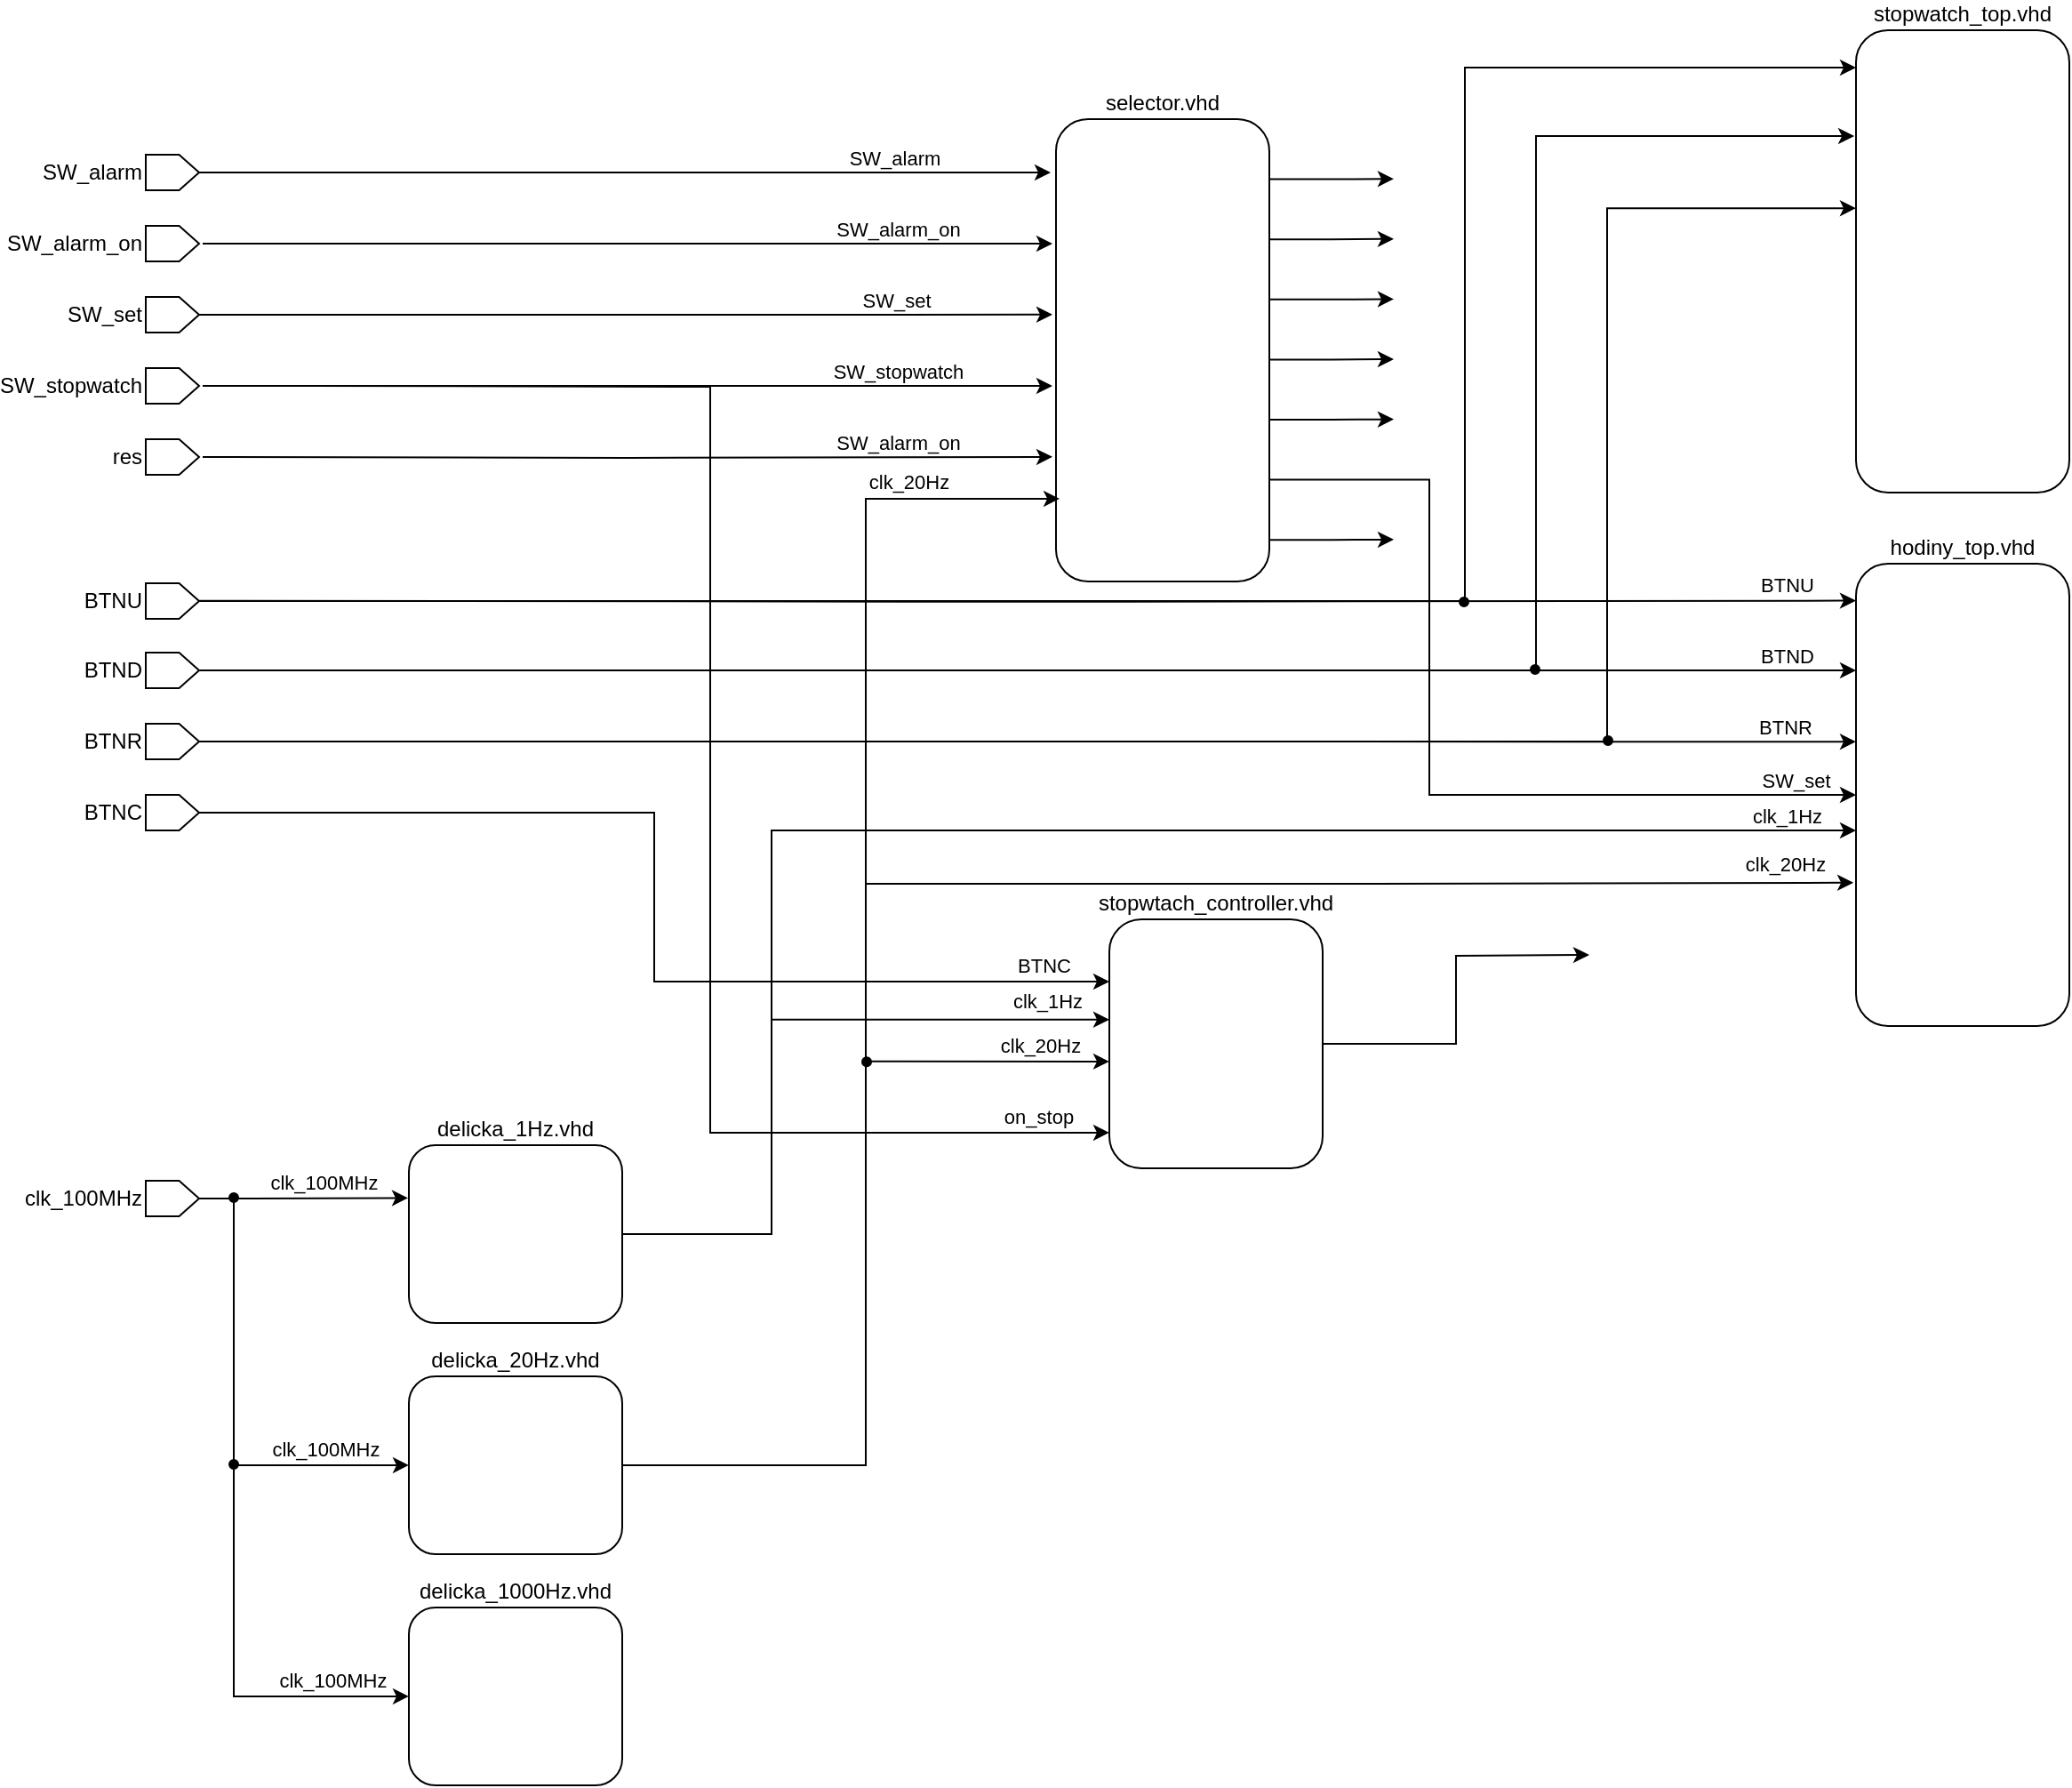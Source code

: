 <mxfile version="26.2.14">
  <diagram name="Stránka-1" id="6IYmH3vZXzoMS6z070A-">
    <mxGraphModel dx="2084" dy="1070" grid="1" gridSize="10" guides="1" tooltips="1" connect="1" arrows="1" fold="1" page="1" pageScale="1" pageWidth="4681" pageHeight="3300" math="0" shadow="0">
      <root>
        <mxCell id="0" />
        <mxCell id="1" parent="0" />
        <mxCell id="36OmqHHkkfrBLUeKTCVV-122" style="edgeStyle=orthogonalEdgeStyle;rounded=0;orthogonalLoop=1;jettySize=auto;html=1;exitX=1;exitY=0.13;exitDx=0;exitDy=0;exitPerimeter=0;" edge="1" parent="1" source="36OmqHHkkfrBLUeKTCVV-3">
          <mxGeometry relative="1" as="geometry">
            <mxPoint x="840" y="133.571" as="targetPoint" />
          </mxGeometry>
        </mxCell>
        <mxCell id="36OmqHHkkfrBLUeKTCVV-123" style="edgeStyle=orthogonalEdgeStyle;rounded=0;orthogonalLoop=1;jettySize=auto;html=1;exitX=1;exitY=0.26;exitDx=0;exitDy=0;exitPerimeter=0;" edge="1" parent="1" source="36OmqHHkkfrBLUeKTCVV-3">
          <mxGeometry relative="1" as="geometry">
            <mxPoint x="840" y="167.381" as="targetPoint" />
          </mxGeometry>
        </mxCell>
        <mxCell id="36OmqHHkkfrBLUeKTCVV-124" style="edgeStyle=orthogonalEdgeStyle;rounded=0;orthogonalLoop=1;jettySize=auto;html=1;exitX=1;exitY=0.39;exitDx=0;exitDy=0;exitPerimeter=0;" edge="1" parent="1" source="36OmqHHkkfrBLUeKTCVV-3">
          <mxGeometry relative="1" as="geometry">
            <mxPoint x="840" y="201.19" as="targetPoint" />
          </mxGeometry>
        </mxCell>
        <mxCell id="36OmqHHkkfrBLUeKTCVV-125" style="edgeStyle=orthogonalEdgeStyle;rounded=0;orthogonalLoop=1;jettySize=auto;html=1;exitX=1;exitY=0.52;exitDx=0;exitDy=0;exitPerimeter=0;" edge="1" parent="1" source="36OmqHHkkfrBLUeKTCVV-3">
          <mxGeometry relative="1" as="geometry">
            <mxPoint x="840" y="235" as="targetPoint" />
          </mxGeometry>
        </mxCell>
        <mxCell id="36OmqHHkkfrBLUeKTCVV-126" style="edgeStyle=orthogonalEdgeStyle;rounded=0;orthogonalLoop=1;jettySize=auto;html=1;exitX=1;exitY=0.65;exitDx=0;exitDy=0;exitPerimeter=0;" edge="1" parent="1" source="36OmqHHkkfrBLUeKTCVV-3">
          <mxGeometry relative="1" as="geometry">
            <mxPoint x="840" y="268.81" as="targetPoint" />
          </mxGeometry>
        </mxCell>
        <mxCell id="36OmqHHkkfrBLUeKTCVV-127" style="edgeStyle=orthogonalEdgeStyle;rounded=0;orthogonalLoop=1;jettySize=auto;html=1;exitX=1;exitY=0.78;exitDx=0;exitDy=0;exitPerimeter=0;entryX=0;entryY=0.5;entryDx=0;entryDy=0;" edge="1" parent="1" source="36OmqHHkkfrBLUeKTCVV-3" target="36OmqHHkkfrBLUeKTCVV-74">
          <mxGeometry relative="1" as="geometry">
            <mxPoint x="860" y="480" as="targetPoint" />
            <Array as="points">
              <mxPoint x="860" y="303" />
              <mxPoint x="860" y="480" />
            </Array>
          </mxGeometry>
        </mxCell>
        <mxCell id="36OmqHHkkfrBLUeKTCVV-129" value="SW_set" style="edgeLabel;html=1;align=center;verticalAlign=bottom;resizable=0;points=[];labelPosition=center;verticalLabelPosition=top;" vertex="1" connectable="0" parent="36OmqHHkkfrBLUeKTCVV-127">
          <mxGeometry x="0.866" relative="1" as="geometry">
            <mxPoint as="offset" />
          </mxGeometry>
        </mxCell>
        <mxCell id="36OmqHHkkfrBLUeKTCVV-128" style="edgeStyle=orthogonalEdgeStyle;rounded=0;orthogonalLoop=1;jettySize=auto;html=1;exitX=1;exitY=0.91;exitDx=0;exitDy=0;exitPerimeter=0;" edge="1" parent="1" source="36OmqHHkkfrBLUeKTCVV-3">
          <mxGeometry relative="1" as="geometry">
            <mxPoint x="840" y="336.429" as="targetPoint" />
          </mxGeometry>
        </mxCell>
        <mxCell id="36OmqHHkkfrBLUeKTCVV-3" value="selector.vhd" style="rounded=1;labelPosition=center;verticalLabelPosition=top;align=center;verticalAlign=bottom;whiteSpace=wrap;fontColor=default;spacingTop=0;spacingLeft=0;spacingBottom=0;movable=1;resizable=1;rotatable=1;deletable=1;editable=1;locked=0;connectable=1;points=[[0,0.25,0,0,0],[0,0.5,0,0,0],[0,0.75,0,0,0],[0.25,0,0,0,0],[0.25,1,0,0,0],[0.5,0,0,0,0],[0.5,1,0,0,0],[0.75,0,0,0,0],[0.78,1,0,0,0],[1,0.13,0,0,0],[1,0.26,0,0,0],[1,0.39,0,0,0],[1,0.52,0,0,0],[1,0.65,0,0,0],[1,0.78,0,0,0],[1,0.91,0,0,0]];" vertex="1" parent="1">
          <mxGeometry x="650" y="100" width="120" height="260" as="geometry" />
        </mxCell>
        <mxCell id="36OmqHHkkfrBLUeKTCVV-5" value="SW_alarm" style="shape=offPageConnector;whiteSpace=wrap;html=1;direction=north;labelPosition=left;verticalLabelPosition=middle;align=right;verticalAlign=middle;" vertex="1" parent="1">
          <mxGeometry x="138" y="120" width="30" height="20" as="geometry" />
        </mxCell>
        <mxCell id="36OmqHHkkfrBLUeKTCVV-6" style="edgeStyle=orthogonalEdgeStyle;rounded=0;orthogonalLoop=1;jettySize=auto;html=1;labelPosition=left;verticalLabelPosition=top;align=right;verticalAlign=bottom;" edge="1" parent="1" source="36OmqHHkkfrBLUeKTCVV-5">
          <mxGeometry relative="1" as="geometry">
            <mxPoint x="647" y="130" as="targetPoint" />
          </mxGeometry>
        </mxCell>
        <mxCell id="36OmqHHkkfrBLUeKTCVV-12" value="SW_alarm" style="edgeLabel;html=1;align=center;verticalAlign=bottom;resizable=0;points=[];labelPosition=center;verticalLabelPosition=top;" vertex="1" connectable="0" parent="36OmqHHkkfrBLUeKTCVV-6">
          <mxGeometry x="0.625" relative="1" as="geometry">
            <mxPoint x="2" as="offset" />
          </mxGeometry>
        </mxCell>
        <mxCell id="36OmqHHkkfrBLUeKTCVV-7" value="&lt;div&gt;SW_alarm_on&lt;/div&gt;" style="shape=offPageConnector;whiteSpace=wrap;html=1;direction=north;labelPosition=left;verticalLabelPosition=middle;align=right;verticalAlign=middle;" vertex="1" parent="1">
          <mxGeometry x="138" y="160" width="30" height="20" as="geometry" />
        </mxCell>
        <mxCell id="36OmqHHkkfrBLUeKTCVV-9" value="&lt;div&gt;SW_set&lt;/div&gt;" style="shape=offPageConnector;whiteSpace=wrap;html=1;direction=north;labelPosition=left;verticalLabelPosition=middle;align=right;verticalAlign=middle;" vertex="1" parent="1">
          <mxGeometry x="138" y="200" width="30" height="20" as="geometry" />
        </mxCell>
        <mxCell id="36OmqHHkkfrBLUeKTCVV-62" style="edgeStyle=orthogonalEdgeStyle;rounded=0;orthogonalLoop=1;jettySize=auto;html=1;exitX=0.5;exitY=1;exitDx=0;exitDy=0;entryX=0;entryY=0.857;entryDx=0;entryDy=0;entryPerimeter=0;" edge="1" parent="1" target="36OmqHHkkfrBLUeKTCVV-52">
          <mxGeometry relative="1" as="geometry">
            <mxPoint x="422" y="450" as="targetPoint" />
            <mxPoint x="230" y="250" as="sourcePoint" />
          </mxGeometry>
        </mxCell>
        <mxCell id="36OmqHHkkfrBLUeKTCVV-73" value="&lt;div&gt;on_stop&lt;/div&gt;" style="edgeLabel;html=1;align=center;verticalAlign=bottom;resizable=0;points=[];labelPosition=center;verticalLabelPosition=top;" vertex="1" connectable="0" parent="36OmqHHkkfrBLUeKTCVV-62">
          <mxGeometry x="0.917" y="-1" relative="1" as="geometry">
            <mxPoint x="-4" y="-1" as="offset" />
          </mxGeometry>
        </mxCell>
        <mxCell id="36OmqHHkkfrBLUeKTCVV-10" value="&lt;div&gt;SW_stopwatch&lt;/div&gt;" style="shape=offPageConnector;whiteSpace=wrap;html=1;direction=north;labelPosition=left;verticalLabelPosition=middle;align=right;verticalAlign=middle;" vertex="1" parent="1">
          <mxGeometry x="138" y="240" width="30" height="20" as="geometry" />
        </mxCell>
        <mxCell id="36OmqHHkkfrBLUeKTCVV-11" value="res" style="shape=offPageConnector;whiteSpace=wrap;html=1;direction=north;labelPosition=left;verticalLabelPosition=middle;align=right;verticalAlign=middle;" vertex="1" parent="1">
          <mxGeometry x="138" y="280" width="30" height="20" as="geometry" />
        </mxCell>
        <mxCell id="36OmqHHkkfrBLUeKTCVV-13" style="edgeStyle=orthogonalEdgeStyle;rounded=0;orthogonalLoop=1;jettySize=auto;html=1;" edge="1" parent="1">
          <mxGeometry relative="1" as="geometry">
            <mxPoint x="170" y="170" as="sourcePoint" />
            <mxPoint x="648" y="170" as="targetPoint" />
            <Array as="points">
              <mxPoint x="647" y="170" />
            </Array>
          </mxGeometry>
        </mxCell>
        <mxCell id="36OmqHHkkfrBLUeKTCVV-14" value="&lt;div&gt;SW_alarm_on&lt;/div&gt;" style="edgeLabel;html=1;align=center;verticalAlign=bottom;resizable=0;points=[];labelPosition=center;verticalLabelPosition=top;" vertex="1" connectable="0" parent="36OmqHHkkfrBLUeKTCVV-13">
          <mxGeometry x="0.625" relative="1" as="geometry">
            <mxPoint x="2" as="offset" />
          </mxGeometry>
        </mxCell>
        <mxCell id="36OmqHHkkfrBLUeKTCVV-17" style="edgeStyle=orthogonalEdgeStyle;rounded=0;orthogonalLoop=1;jettySize=auto;html=1;" edge="1" parent="1">
          <mxGeometry relative="1" as="geometry">
            <mxPoint x="170" y="250" as="sourcePoint" />
            <mxPoint x="648" y="250" as="targetPoint" />
            <Array as="points">
              <mxPoint x="470" y="250" />
              <mxPoint x="534" y="250" />
              <mxPoint x="648" y="250" />
            </Array>
          </mxGeometry>
        </mxCell>
        <mxCell id="36OmqHHkkfrBLUeKTCVV-18" value="SW_stopwatch" style="edgeLabel;html=1;align=center;verticalAlign=bottom;resizable=0;points=[];labelPosition=center;verticalLabelPosition=top;" vertex="1" connectable="0" parent="36OmqHHkkfrBLUeKTCVV-17">
          <mxGeometry x="0.625" relative="1" as="geometry">
            <mxPoint x="2" as="offset" />
          </mxGeometry>
        </mxCell>
        <mxCell id="36OmqHHkkfrBLUeKTCVV-19" style="edgeStyle=orthogonalEdgeStyle;rounded=0;orthogonalLoop=1;jettySize=auto;html=1;entryX=-0.003;entryY=0.698;entryDx=0;entryDy=0;entryPerimeter=0;" edge="1" parent="1">
          <mxGeometry relative="1" as="geometry">
            <mxPoint x="170" y="290" as="sourcePoint" />
            <mxPoint x="648" y="289.93" as="targetPoint" />
          </mxGeometry>
        </mxCell>
        <mxCell id="36OmqHHkkfrBLUeKTCVV-20" value="&lt;div&gt;SW_alarm_on&lt;/div&gt;" style="edgeLabel;html=1;align=center;verticalAlign=bottom;resizable=0;points=[];labelPosition=center;verticalLabelPosition=top;" vertex="1" connectable="0" parent="36OmqHHkkfrBLUeKTCVV-19">
          <mxGeometry x="0.625" relative="1" as="geometry">
            <mxPoint x="2" as="offset" />
          </mxGeometry>
        </mxCell>
        <mxCell id="36OmqHHkkfrBLUeKTCVV-21" style="edgeStyle=orthogonalEdgeStyle;rounded=0;orthogonalLoop=1;jettySize=auto;html=1;entryX=-0.003;entryY=0.698;entryDx=0;entryDy=0;entryPerimeter=0;exitX=0.5;exitY=1;exitDx=0;exitDy=0;" edge="1" parent="1" source="36OmqHHkkfrBLUeKTCVV-9">
          <mxGeometry relative="1" as="geometry">
            <mxPoint x="418" y="209.55" as="sourcePoint" />
            <mxPoint x="648" y="209.93" as="targetPoint" />
          </mxGeometry>
        </mxCell>
        <mxCell id="36OmqHHkkfrBLUeKTCVV-22" value="&lt;div&gt;SW_set&lt;/div&gt;" style="edgeLabel;html=1;align=center;verticalAlign=bottom;resizable=0;points=[];labelPosition=center;verticalLabelPosition=top;" vertex="1" connectable="0" parent="36OmqHHkkfrBLUeKTCVV-21">
          <mxGeometry x="0.625" relative="1" as="geometry">
            <mxPoint x="2" as="offset" />
          </mxGeometry>
        </mxCell>
        <mxCell id="36OmqHHkkfrBLUeKTCVV-27" value="clk_100MHz" style="shape=offPageConnector;whiteSpace=wrap;html=1;direction=north;labelPosition=left;verticalLabelPosition=middle;align=right;verticalAlign=middle;" vertex="1" parent="1">
          <mxGeometry x="138" y="697" width="30" height="20" as="geometry" />
        </mxCell>
        <mxCell id="36OmqHHkkfrBLUeKTCVV-84" style="edgeStyle=orthogonalEdgeStyle;rounded=0;orthogonalLoop=1;jettySize=auto;html=1;entryX=-0.001;entryY=0.403;entryDx=0;entryDy=0;entryPerimeter=0;exitX=1;exitY=0.5;exitDx=0;exitDy=0;" edge="1" parent="1">
          <mxGeometry relative="1" as="geometry">
            <mxPoint x="680.0" y="606.42" as="targetPoint" />
            <mxPoint x="406.12" y="727" as="sourcePoint" />
            <Array as="points">
              <mxPoint x="490" y="727" />
              <mxPoint x="490" y="606" />
            </Array>
          </mxGeometry>
        </mxCell>
        <mxCell id="36OmqHHkkfrBLUeKTCVV-85" value="clk_1Hz" style="edgeLabel;html=1;align=center;verticalAlign=bottom;resizable=0;points=[];labelPosition=center;verticalLabelPosition=top;" vertex="1" connectable="0" parent="36OmqHHkkfrBLUeKTCVV-84">
          <mxGeometry x="0.82" y="2" relative="1" as="geometry">
            <mxPoint as="offset" />
          </mxGeometry>
        </mxCell>
        <mxCell id="36OmqHHkkfrBLUeKTCVV-131" style="edgeStyle=orthogonalEdgeStyle;rounded=0;orthogonalLoop=1;jettySize=auto;html=1;exitX=1;exitY=0.5;exitDx=0;exitDy=0;entryX=0;entryY=0.577;entryDx=0;entryDy=0;entryPerimeter=0;" edge="1" parent="1" source="36OmqHHkkfrBLUeKTCVV-30" target="36OmqHHkkfrBLUeKTCVV-74">
          <mxGeometry relative="1" as="geometry">
            <mxPoint x="610" y="500" as="targetPoint" />
            <Array as="points">
              <mxPoint x="490" y="727" />
              <mxPoint x="490" y="500" />
            </Array>
          </mxGeometry>
        </mxCell>
        <mxCell id="36OmqHHkkfrBLUeKTCVV-132" value="clk_1Hz" style="edgeLabel;html=1;align=center;verticalAlign=bottom;resizable=0;points=[];labelPosition=center;verticalLabelPosition=top;" vertex="1" connectable="0" parent="36OmqHHkkfrBLUeKTCVV-131">
          <mxGeometry x="0.89" y="-3" relative="1" as="geometry">
            <mxPoint x="11" y="-3" as="offset" />
          </mxGeometry>
        </mxCell>
        <mxCell id="36OmqHHkkfrBLUeKTCVV-30" value="delicka_1Hz.vhd" style="rounded=1;whiteSpace=wrap;html=1;labelPosition=center;verticalLabelPosition=top;align=center;verticalAlign=bottom;" vertex="1" parent="1">
          <mxGeometry x="286" y="677" width="120" height="100" as="geometry" />
        </mxCell>
        <mxCell id="36OmqHHkkfrBLUeKTCVV-33" style="edgeStyle=orthogonalEdgeStyle;rounded=0;orthogonalLoop=1;jettySize=auto;html=1;exitX=0.5;exitY=1;exitDx=0;exitDy=0;entryX=-0.004;entryY=0.297;entryDx=0;entryDy=0;entryPerimeter=0;" edge="1" parent="1" source="36OmqHHkkfrBLUeKTCVV-27" target="36OmqHHkkfrBLUeKTCVV-30">
          <mxGeometry relative="1" as="geometry">
            <Array as="points">
              <mxPoint x="198" y="707" />
            </Array>
          </mxGeometry>
        </mxCell>
        <mxCell id="36OmqHHkkfrBLUeKTCVV-34" value="clk_100MHz" style="edgeLabel;html=1;align=center;verticalAlign=bottom;resizable=0;points=[];labelPosition=center;verticalLabelPosition=top;" vertex="1" connectable="0" parent="36OmqHHkkfrBLUeKTCVV-33">
          <mxGeometry x="0.576" relative="1" as="geometry">
            <mxPoint x="-23" as="offset" />
          </mxGeometry>
        </mxCell>
        <mxCell id="36OmqHHkkfrBLUeKTCVV-56" style="edgeStyle=orthogonalEdgeStyle;rounded=0;orthogonalLoop=1;jettySize=auto;html=1;entryX=-0.008;entryY=0.821;entryDx=0;entryDy=0;entryPerimeter=0;" edge="1" parent="1">
          <mxGeometry relative="1" as="geometry">
            <mxPoint x="652.04" y="313.46" as="targetPoint" />
            <mxPoint x="409" y="857" as="sourcePoint" />
            <Array as="points">
              <mxPoint x="543" y="857" />
              <mxPoint x="543" y="314" />
            </Array>
          </mxGeometry>
        </mxCell>
        <mxCell id="36OmqHHkkfrBLUeKTCVV-58" value="clk_20Hz" style="edgeLabel;html=1;align=center;verticalAlign=bottom;resizable=0;points=[];labelPosition=center;verticalLabelPosition=top;" vertex="1" connectable="0" parent="36OmqHHkkfrBLUeKTCVV-56">
          <mxGeometry x="0.783" y="1" relative="1" as="geometry">
            <mxPoint as="offset" />
          </mxGeometry>
        </mxCell>
        <mxCell id="36OmqHHkkfrBLUeKTCVV-133" style="edgeStyle=orthogonalEdgeStyle;rounded=0;orthogonalLoop=1;jettySize=auto;html=1;exitX=1;exitY=0.5;exitDx=0;exitDy=0;entryX=-0.012;entryY=0.69;entryDx=0;entryDy=0;entryPerimeter=0;" edge="1" parent="1" target="36OmqHHkkfrBLUeKTCVV-74">
          <mxGeometry relative="1" as="geometry">
            <mxPoint x="850" y="530" as="targetPoint" />
            <mxPoint x="409" y="857" as="sourcePoint" />
            <Array as="points">
              <mxPoint x="543" y="857" />
              <mxPoint x="543" y="530" />
              <mxPoint x="830" y="530" />
            </Array>
          </mxGeometry>
        </mxCell>
        <mxCell id="36OmqHHkkfrBLUeKTCVV-134" value="&lt;div&gt;clk_20Hz&lt;/div&gt;" style="edgeLabel;html=1;align=center;verticalAlign=bottom;resizable=0;points=[];labelPosition=center;verticalLabelPosition=top;" vertex="1" connectable="0" parent="36OmqHHkkfrBLUeKTCVV-133">
          <mxGeometry x="0.924" y="2" relative="1" as="geometry">
            <mxPoint as="offset" />
          </mxGeometry>
        </mxCell>
        <mxCell id="36OmqHHkkfrBLUeKTCVV-35" value="&lt;div&gt;delicka_20Hz.vhd&lt;/div&gt;" style="rounded=1;whiteSpace=wrap;html=1;labelPosition=center;verticalLabelPosition=top;align=center;verticalAlign=bottom;" vertex="1" parent="1">
          <mxGeometry x="286" y="807" width="120" height="100" as="geometry" />
        </mxCell>
        <mxCell id="36OmqHHkkfrBLUeKTCVV-36" value="&lt;div&gt;delicka_1000Hz.vhd&lt;/div&gt;" style="rounded=1;whiteSpace=wrap;html=1;labelPosition=center;verticalLabelPosition=top;align=center;verticalAlign=bottom;" vertex="1" parent="1">
          <mxGeometry x="286" y="937" width="120" height="100" as="geometry" />
        </mxCell>
        <mxCell id="36OmqHHkkfrBLUeKTCVV-40" value="" style="edgeStyle=orthogonalEdgeStyle;rounded=0;orthogonalLoop=1;jettySize=auto;html=1;entryX=-0.004;entryY=0.297;entryDx=0;entryDy=0;entryPerimeter=0;" edge="1" parent="1" source="36OmqHHkkfrBLUeKTCVV-47">
          <mxGeometry relative="1" as="geometry">
            <mxPoint x="188" y="707" as="sourcePoint" />
            <mxPoint x="286" y="856.97" as="targetPoint" />
            <Array as="points">
              <mxPoint x="188" y="857" />
              <mxPoint x="188" y="857" />
              <mxPoint x="188" y="857" />
            </Array>
          </mxGeometry>
        </mxCell>
        <mxCell id="36OmqHHkkfrBLUeKTCVV-41" value="clk_100MHz" style="edgeLabel;html=1;align=center;verticalAlign=bottom;resizable=0;points=[];labelPosition=center;verticalLabelPosition=top;" vertex="1" connectable="0" parent="36OmqHHkkfrBLUeKTCVV-40">
          <mxGeometry x="0.576" relative="1" as="geometry">
            <mxPoint x="5" as="offset" />
          </mxGeometry>
        </mxCell>
        <mxCell id="36OmqHHkkfrBLUeKTCVV-42" value="" style="edgeStyle=orthogonalEdgeStyle;rounded=0;orthogonalLoop=1;jettySize=auto;html=1;entryX=-0.004;entryY=0.297;entryDx=0;entryDy=0;entryPerimeter=0;" edge="1" parent="1" source="36OmqHHkkfrBLUeKTCVV-44">
          <mxGeometry relative="1" as="geometry">
            <mxPoint x="188" y="837" as="sourcePoint" />
            <mxPoint x="286" y="986.97" as="targetPoint" />
            <Array as="points">
              <mxPoint x="188" y="987" />
              <mxPoint x="188" y="987" />
              <mxPoint x="188" y="987" />
            </Array>
          </mxGeometry>
        </mxCell>
        <mxCell id="36OmqHHkkfrBLUeKTCVV-43" value="clk_100MHz" style="edgeLabel;html=1;align=center;verticalAlign=bottom;resizable=0;points=[];labelPosition=center;verticalLabelPosition=top;" vertex="1" connectable="0" parent="36OmqHHkkfrBLUeKTCVV-42">
          <mxGeometry x="0.576" relative="1" as="geometry">
            <mxPoint x="5" as="offset" />
          </mxGeometry>
        </mxCell>
        <mxCell id="36OmqHHkkfrBLUeKTCVV-44" value="" style="ellipse;whiteSpace=wrap;html=1;aspect=fixed;fillColor=#000000;strokeColor=#000000;fillStyle=solid;" vertex="1" parent="1">
          <mxGeometry x="185" y="854" width="5" height="5" as="geometry" />
        </mxCell>
        <mxCell id="36OmqHHkkfrBLUeKTCVV-47" value="" style="ellipse;whiteSpace=wrap;html=1;aspect=fixed;fillColor=#000000;strokeColor=#000000;fillStyle=solid;" vertex="1" parent="1">
          <mxGeometry x="185" y="704" width="5" height="5" as="geometry" />
        </mxCell>
        <mxCell id="36OmqHHkkfrBLUeKTCVV-121" style="edgeStyle=orthogonalEdgeStyle;rounded=0;orthogonalLoop=1;jettySize=auto;html=1;" edge="1" parent="1" source="36OmqHHkkfrBLUeKTCVV-52">
          <mxGeometry relative="1" as="geometry">
            <mxPoint x="950" y="570" as="targetPoint" />
          </mxGeometry>
        </mxCell>
        <mxCell id="36OmqHHkkfrBLUeKTCVV-52" value="stopwtach_controller.vhd" style="rounded=1;whiteSpace=wrap;html=1;labelPosition=center;verticalLabelPosition=top;align=center;verticalAlign=bottom;" vertex="1" parent="1">
          <mxGeometry x="680" y="550" width="120" height="140" as="geometry" />
        </mxCell>
        <mxCell id="36OmqHHkkfrBLUeKTCVV-53" value="BTNC" style="shape=offPageConnector;whiteSpace=wrap;html=1;direction=north;labelPosition=left;verticalLabelPosition=middle;align=right;verticalAlign=middle;" vertex="1" parent="1">
          <mxGeometry x="138" y="480" width="30" height="20" as="geometry" />
        </mxCell>
        <mxCell id="36OmqHHkkfrBLUeKTCVV-54" style="edgeStyle=orthogonalEdgeStyle;rounded=0;orthogonalLoop=1;jettySize=auto;html=1;exitX=0.5;exitY=1;exitDx=0;exitDy=0;entryX=0;entryY=0.25;entryDx=0;entryDy=0;" edge="1" parent="1" source="36OmqHHkkfrBLUeKTCVV-53" target="36OmqHHkkfrBLUeKTCVV-52">
          <mxGeometry relative="1" as="geometry">
            <mxPoint x="600" y="490" as="targetPoint" />
          </mxGeometry>
        </mxCell>
        <mxCell id="36OmqHHkkfrBLUeKTCVV-70" value="BTNC" style="edgeLabel;html=1;align=center;verticalAlign=bottom;resizable=0;points=[];labelPosition=center;verticalLabelPosition=top;" vertex="1" connectable="0" parent="36OmqHHkkfrBLUeKTCVV-54">
          <mxGeometry x="0.878" y="1" relative="1" as="geometry">
            <mxPoint as="offset" />
          </mxGeometry>
        </mxCell>
        <mxCell id="36OmqHHkkfrBLUeKTCVV-64" value="" style="ellipse;whiteSpace=wrap;html=1;aspect=fixed;fillColor=#000000;strokeColor=#000000;fillStyle=solid;" vertex="1" parent="1">
          <mxGeometry x="541" y="627.58" width="5" height="5" as="geometry" />
        </mxCell>
        <mxCell id="36OmqHHkkfrBLUeKTCVV-92" style="edgeStyle=orthogonalEdgeStyle;rounded=0;orthogonalLoop=1;jettySize=auto;html=1;exitX=0.5;exitY=1;exitDx=0;exitDy=0;entryX=0;entryY=0.385;entryDx=0;entryDy=0;entryPerimeter=0;" edge="1" parent="1" source="36OmqHHkkfrBLUeKTCVV-75" target="36OmqHHkkfrBLUeKTCVV-74">
          <mxGeometry relative="1" as="geometry">
            <mxPoint x="1040" y="450" as="targetPoint" />
            <Array as="points" />
          </mxGeometry>
        </mxCell>
        <mxCell id="36OmqHHkkfrBLUeKTCVV-93" value="BTNR" style="edgeLabel;html=1;align=center;verticalAlign=bottom;resizable=0;points=[];labelPosition=center;verticalLabelPosition=top;" vertex="1" connectable="0" parent="36OmqHHkkfrBLUeKTCVV-92">
          <mxGeometry x="0.92" relative="1" as="geometry">
            <mxPoint x="-3" as="offset" />
          </mxGeometry>
        </mxCell>
        <mxCell id="36OmqHHkkfrBLUeKTCVV-114" style="edgeStyle=orthogonalEdgeStyle;rounded=0;orthogonalLoop=1;jettySize=auto;html=1;entryX=0;entryY=0.385;entryDx=0;entryDy=0;entryPerimeter=0;" edge="1" parent="1" source="36OmqHHkkfrBLUeKTCVV-75" target="36OmqHHkkfrBLUeKTCVV-103">
          <mxGeometry relative="1" as="geometry">
            <mxPoint x="960" y="150" as="targetPoint" />
            <Array as="points">
              <mxPoint x="960" y="450" />
              <mxPoint x="960" y="150" />
            </Array>
          </mxGeometry>
        </mxCell>
        <mxCell id="36OmqHHkkfrBLUeKTCVV-75" value="BTNR" style="shape=offPageConnector;whiteSpace=wrap;html=1;direction=north;labelPosition=left;verticalLabelPosition=middle;align=right;verticalAlign=middle;" vertex="1" parent="1">
          <mxGeometry x="138" y="440" width="30" height="20" as="geometry" />
        </mxCell>
        <mxCell id="36OmqHHkkfrBLUeKTCVV-88" style="edgeStyle=orthogonalEdgeStyle;rounded=0;orthogonalLoop=1;jettySize=auto;html=1;exitX=0.5;exitY=1;exitDx=0;exitDy=0;" edge="1" parent="1" source="36OmqHHkkfrBLUeKTCVV-76">
          <mxGeometry relative="1" as="geometry">
            <mxPoint x="1100" y="410" as="targetPoint" />
            <Array as="points">
              <mxPoint x="1099" y="410" />
            </Array>
          </mxGeometry>
        </mxCell>
        <mxCell id="36OmqHHkkfrBLUeKTCVV-90" value="BTND" style="edgeLabel;html=1;align=center;verticalAlign=bottom;resizable=0;points=[];labelPosition=center;verticalLabelPosition=top;" vertex="1" connectable="0" parent="36OmqHHkkfrBLUeKTCVV-88">
          <mxGeometry x="0.915" y="-2" relative="1" as="geometry">
            <mxPoint y="-2" as="offset" />
          </mxGeometry>
        </mxCell>
        <mxCell id="36OmqHHkkfrBLUeKTCVV-112" style="edgeStyle=orthogonalEdgeStyle;rounded=0;orthogonalLoop=1;jettySize=auto;html=1;entryX=-0.008;entryY=0.229;entryDx=0;entryDy=0;entryPerimeter=0;" edge="1" parent="1" source="36OmqHHkkfrBLUeKTCVV-76" target="36OmqHHkkfrBLUeKTCVV-103">
          <mxGeometry relative="1" as="geometry">
            <mxPoint x="1000" y="109.286" as="targetPoint" />
            <Array as="points">
              <mxPoint x="920" y="410" />
              <mxPoint x="920" y="110" />
            </Array>
          </mxGeometry>
        </mxCell>
        <mxCell id="36OmqHHkkfrBLUeKTCVV-76" value="&lt;div&gt;BTND&lt;/div&gt;" style="shape=offPageConnector;whiteSpace=wrap;html=1;direction=north;labelPosition=left;verticalLabelPosition=middle;align=right;verticalAlign=middle;" vertex="1" parent="1">
          <mxGeometry x="138" y="400" width="30" height="20" as="geometry" />
        </mxCell>
        <mxCell id="36OmqHHkkfrBLUeKTCVV-77" value="BTNU" style="shape=offPageConnector;whiteSpace=wrap;html=1;direction=north;labelPosition=left;verticalLabelPosition=middle;align=right;verticalAlign=middle;" vertex="1" parent="1">
          <mxGeometry x="138" y="361" width="30" height="20" as="geometry" />
        </mxCell>
        <mxCell id="36OmqHHkkfrBLUeKTCVV-81" style="edgeStyle=orthogonalEdgeStyle;rounded=0;orthogonalLoop=1;jettySize=auto;html=1;exitX=1;exitY=0.5;exitDx=0;exitDy=0;entryX=0;entryY=0.571;entryDx=0;entryDy=0;entryPerimeter=0;" edge="1" parent="1" source="36OmqHHkkfrBLUeKTCVV-35" target="36OmqHHkkfrBLUeKTCVV-52">
          <mxGeometry relative="1" as="geometry" />
        </mxCell>
        <mxCell id="36OmqHHkkfrBLUeKTCVV-83" value="&lt;div&gt;clk_20Hz&lt;/div&gt;" style="edgeLabel;html=1;align=center;verticalAlign=bottom;resizable=0;points=[];labelPosition=center;verticalLabelPosition=top;" vertex="1" connectable="0" parent="36OmqHHkkfrBLUeKTCVV-81">
          <mxGeometry x="0.901" relative="1" as="geometry">
            <mxPoint x="-15" as="offset" />
          </mxGeometry>
        </mxCell>
        <mxCell id="36OmqHHkkfrBLUeKTCVV-103" value="stopwatch_top.vhd" style="rounded=1;whiteSpace=wrap;html=1;labelPosition=center;verticalLabelPosition=top;align=center;verticalAlign=bottom;" vertex="1" parent="1">
          <mxGeometry x="1100" y="50" width="120" height="260" as="geometry" />
        </mxCell>
        <mxCell id="36OmqHHkkfrBLUeKTCVV-107" style="edgeStyle=orthogonalEdgeStyle;rounded=0;orthogonalLoop=1;jettySize=auto;html=1;entryX=0;entryY=0.115;entryDx=0;entryDy=0;entryPerimeter=0;exitX=0.5;exitY=1;exitDx=0;exitDy=0;" edge="1" parent="1" source="36OmqHHkkfrBLUeKTCVV-77">
          <mxGeometry relative="1" as="geometry">
            <mxPoint x="168" y="361.1" as="sourcePoint" />
            <mxPoint x="1100" y="71.0" as="targetPoint" />
            <Array as="points">
              <mxPoint x="880" y="371" />
              <mxPoint x="880" y="71" />
            </Array>
          </mxGeometry>
        </mxCell>
        <mxCell id="36OmqHHkkfrBLUeKTCVV-115" value="" style="ellipse;whiteSpace=wrap;html=1;aspect=fixed;fillColor=#000000;strokeColor=#000000;fillStyle=solid;" vertex="1" parent="1">
          <mxGeometry x="958" y="447" width="5" height="5" as="geometry" />
        </mxCell>
        <mxCell id="36OmqHHkkfrBLUeKTCVV-116" value="" style="ellipse;whiteSpace=wrap;html=1;aspect=fixed;fillColor=#000000;strokeColor=#000000;fillStyle=solid;" vertex="1" parent="1">
          <mxGeometry x="917" y="407" width="5" height="5" as="geometry" />
        </mxCell>
        <mxCell id="36OmqHHkkfrBLUeKTCVV-117" value="" style="ellipse;whiteSpace=wrap;html=1;aspect=fixed;fillColor=#000000;strokeColor=#000000;fillStyle=solid;" vertex="1" parent="1">
          <mxGeometry x="877" y="369" width="5" height="5" as="geometry" />
        </mxCell>
        <mxCell id="36OmqHHkkfrBLUeKTCVV-118" value="" style="edgeStyle=orthogonalEdgeStyle;rounded=0;orthogonalLoop=1;jettySize=auto;html=1;exitX=0.5;exitY=1;exitDx=0;exitDy=0;entryX=0;entryY=0.08;entryDx=0;entryDy=0;entryPerimeter=0;" edge="1" parent="1" target="36OmqHHkkfrBLUeKTCVV-74">
          <mxGeometry relative="1" as="geometry">
            <mxPoint x="1040" y="350" as="targetPoint" />
            <mxPoint x="168.12" y="370.88" as="sourcePoint" />
          </mxGeometry>
        </mxCell>
        <mxCell id="36OmqHHkkfrBLUeKTCVV-120" value="BTNU" style="edgeLabel;html=1;align=center;verticalAlign=bottom;resizable=0;points=[];labelPosition=center;verticalLabelPosition=top;" vertex="1" connectable="0" parent="36OmqHHkkfrBLUeKTCVV-118">
          <mxGeometry x="0.915" relative="1" as="geometry">
            <mxPoint as="offset" />
          </mxGeometry>
        </mxCell>
        <mxCell id="36OmqHHkkfrBLUeKTCVV-74" value="hodiny_top.vhd" style="rounded=1;whiteSpace=wrap;html=1;labelPosition=center;verticalLabelPosition=top;align=center;verticalAlign=bottom;" vertex="1" parent="1">
          <mxGeometry x="1100" y="350" width="120" height="260" as="geometry" />
        </mxCell>
      </root>
    </mxGraphModel>
  </diagram>
</mxfile>

